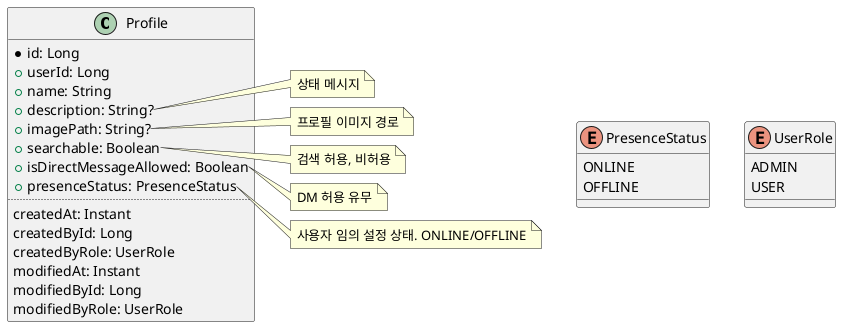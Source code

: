 @startuml
'https://plantuml.com/class-diagram

class Profile {
  *id: Long
  +userId: Long
  +name: String
  +description: String?
  +imagePath: String?
  +searchable: Boolean
  +isDirectMessageAllowed: Boolean
  +presenceStatus: PresenceStatus
  ..
  createdAt: Instant
  createdById: Long
  createdByRole: UserRole
  modifiedAt: Instant
  modifiedById: Long
  modifiedByRole: UserRole
}

note right of Profile::description
  상태 메시지
end note

note right of Profile::imagePath
  프로필 이미지 경로
end note

note right of Profile::searchable
  검색 허용, 비허용
end note

note right of Profile::isDirectMessageAllowed
  DM 허용 유무
end note

note right of Profile::presenceStatus
  사용자 임의 설정 상태. ONLINE/OFFLINE
end note

note right of Profile::searchable
  검색 허용, 비허용
end note

enum PresenceStatus {
  ONLINE
  OFFLINE
}

enum UserRole {
  ADMIN
  USER
}

@enduml
